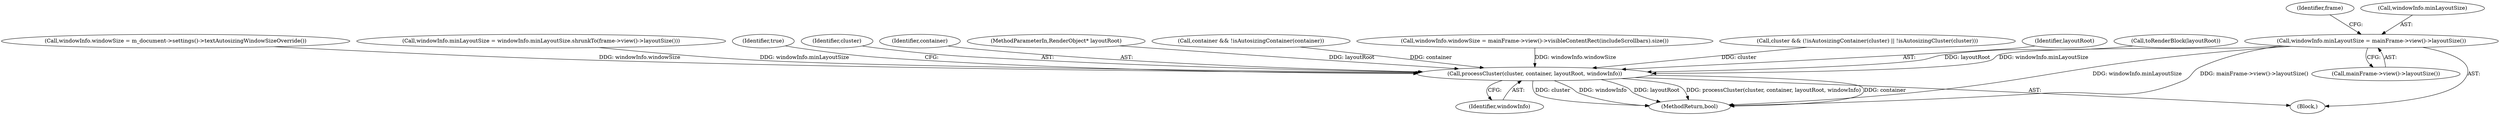 digraph "0_Chrome_60c9d8a39e4aa78dd51c236bd1b2c4f17c9d27fe@API" {
"1000141" [label="(Call,windowInfo.minLayoutSize = mainFrame->view()->layoutSize())"];
"1000199" [label="(Call,processCluster(cluster, container, layoutRoot, windowInfo))"];
"1000199" [label="(Call,processCluster(cluster, container, layoutRoot, windowInfo))"];
"1000159" [label="(Call,windowInfo.minLayoutSize = windowInfo.minLayoutSize.shrunkTo(frame->view()->layoutSize()))"];
"1000205" [label="(Identifier,true)"];
"1000203" [label="(Identifier,windowInfo)"];
"1000141" [label="(Call,windowInfo.minLayoutSize = mainFrame->view()->layoutSize())"];
"1000206" [label="(MethodReturn,bool)"];
"1000145" [label="(Call,mainFrame->view()->layoutSize())"];
"1000200" [label="(Identifier,cluster)"];
"1000201" [label="(Identifier,container)"];
"1000102" [label="(MethodParameterIn,RenderObject* layoutRoot)"];
"1000103" [label="(Block,)"];
"1000174" [label="(Call,container && !isAutosizingContainer(container))"];
"1000136" [label="(Call,windowInfo.windowSize = mainFrame->view()->visibleContentRect(includeScrollbars).size())"];
"1000187" [label="(Call,cluster && (!isAutosizingContainer(cluster) || !isAutosizingCluster(cluster)))"];
"1000202" [label="(Identifier,layoutRoot)"];
"1000170" [label="(Call,toRenderBlock(layoutRoot))"];
"1000149" [label="(Identifier,frame)"];
"1000122" [label="(Call,windowInfo.windowSize = m_document->settings()->textAutosizingWindowSizeOverride())"];
"1000142" [label="(Call,windowInfo.minLayoutSize)"];
"1000141" -> "1000103"  [label="AST: "];
"1000141" -> "1000145"  [label="CFG: "];
"1000142" -> "1000141"  [label="AST: "];
"1000145" -> "1000141"  [label="AST: "];
"1000149" -> "1000141"  [label="CFG: "];
"1000141" -> "1000206"  [label="DDG: windowInfo.minLayoutSize"];
"1000141" -> "1000206"  [label="DDG: mainFrame->view()->layoutSize()"];
"1000141" -> "1000199"  [label="DDG: windowInfo.minLayoutSize"];
"1000199" -> "1000103"  [label="AST: "];
"1000199" -> "1000203"  [label="CFG: "];
"1000200" -> "1000199"  [label="AST: "];
"1000201" -> "1000199"  [label="AST: "];
"1000202" -> "1000199"  [label="AST: "];
"1000203" -> "1000199"  [label="AST: "];
"1000205" -> "1000199"  [label="CFG: "];
"1000199" -> "1000206"  [label="DDG: processCluster(cluster, container, layoutRoot, windowInfo)"];
"1000199" -> "1000206"  [label="DDG: container"];
"1000199" -> "1000206"  [label="DDG: cluster"];
"1000199" -> "1000206"  [label="DDG: windowInfo"];
"1000199" -> "1000206"  [label="DDG: layoutRoot"];
"1000187" -> "1000199"  [label="DDG: cluster"];
"1000174" -> "1000199"  [label="DDG: container"];
"1000170" -> "1000199"  [label="DDG: layoutRoot"];
"1000102" -> "1000199"  [label="DDG: layoutRoot"];
"1000159" -> "1000199"  [label="DDG: windowInfo.minLayoutSize"];
"1000122" -> "1000199"  [label="DDG: windowInfo.windowSize"];
"1000136" -> "1000199"  [label="DDG: windowInfo.windowSize"];
}
